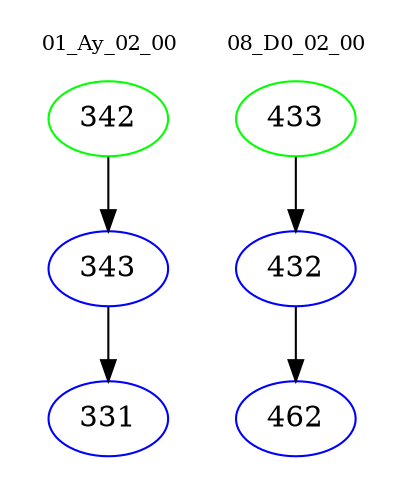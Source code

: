 digraph{
subgraph cluster_0 {
color = white
label = "01_Ay_02_00";
fontsize=10;
T0_342 [label="342", color="green"]
T0_342 -> T0_343 [color="black"]
T0_343 [label="343", color="blue"]
T0_343 -> T0_331 [color="black"]
T0_331 [label="331", color="blue"]
}
subgraph cluster_1 {
color = white
label = "08_D0_02_00";
fontsize=10;
T1_433 [label="433", color="green"]
T1_433 -> T1_432 [color="black"]
T1_432 [label="432", color="blue"]
T1_432 -> T1_462 [color="black"]
T1_462 [label="462", color="blue"]
}
}
